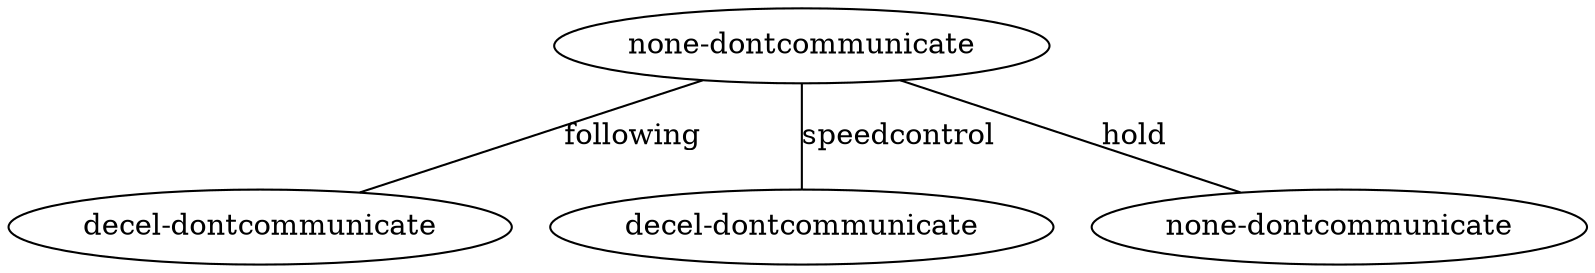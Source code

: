 digraph machine_tree {
edge [dir=none];
node0 [ label = "none-dontcommunicate" ];
node1 [ label = "decel-dontcommunicate" ];
node2 [ label = "decel-dontcommunicate" ];
node3 [ label = "none-dontcommunicate" ];
node0 -> node1 [label="following"];
node0 -> node2 [label="speedcontrol"];
node0 -> node3 [label="hold"];
}